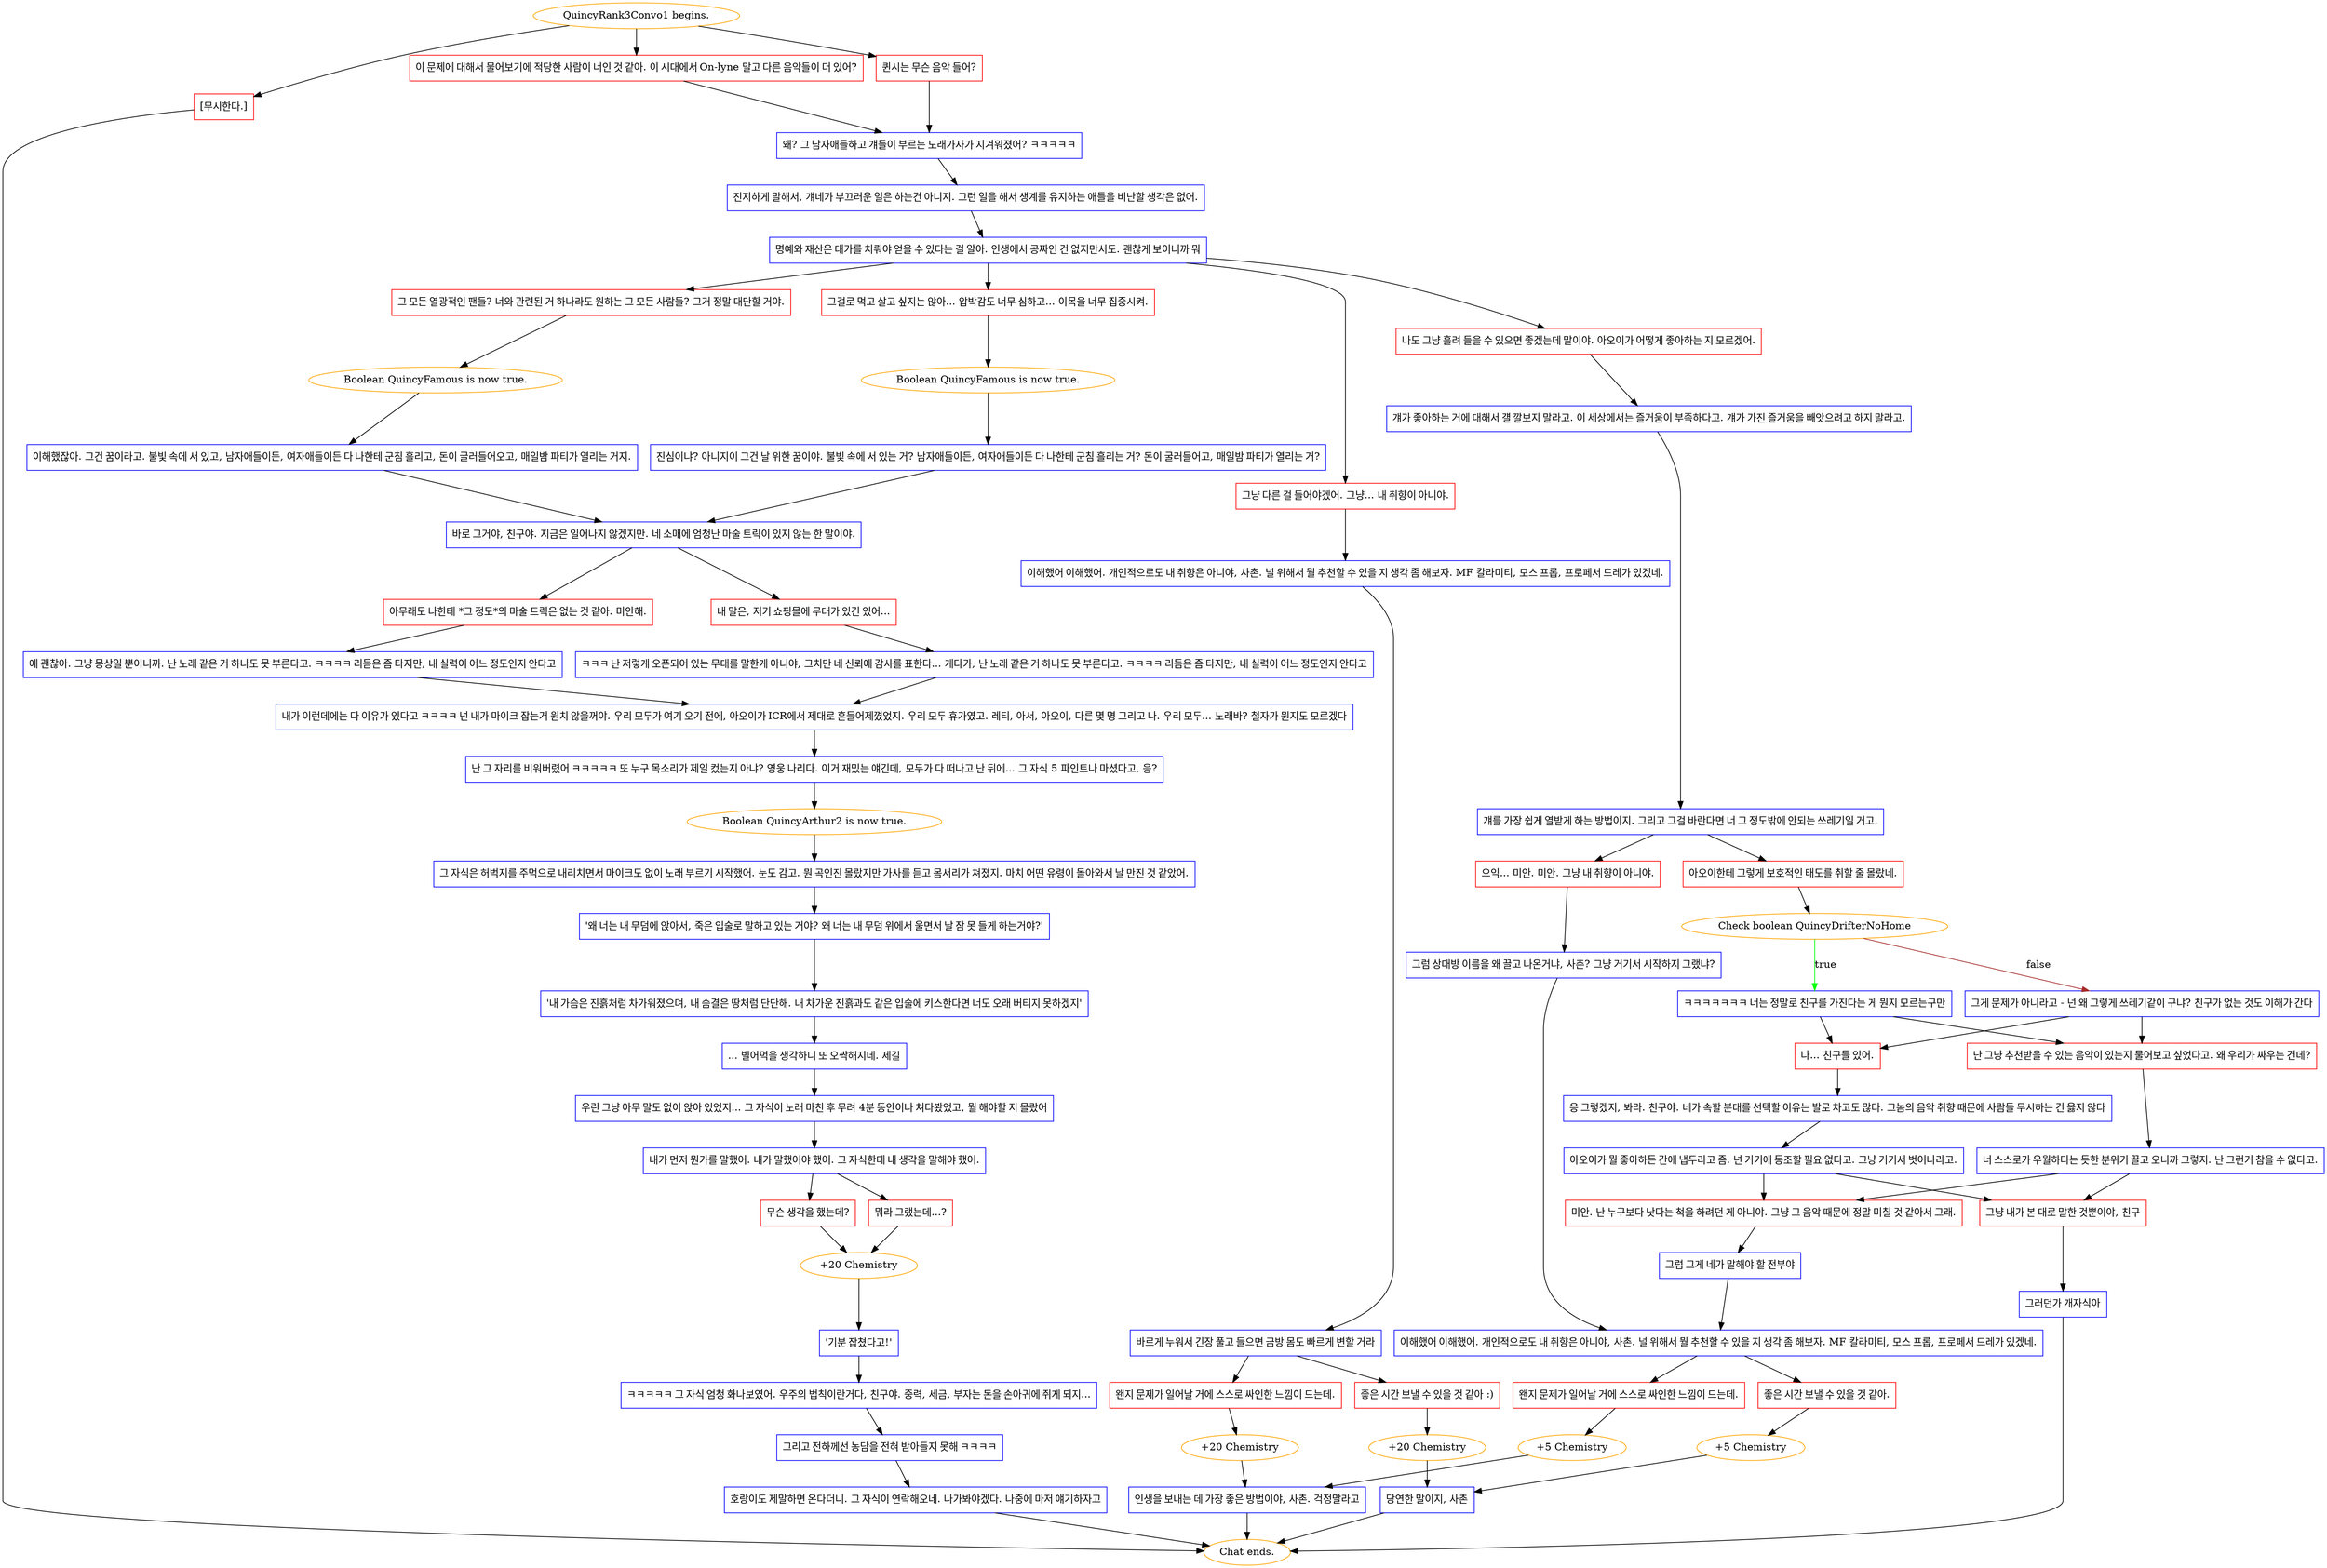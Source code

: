digraph {
	"QuincyRank3Convo1 begins." [color=orange];
		"QuincyRank3Convo1 begins." -> j1222239887;
		"QuincyRank3Convo1 begins." -> j2387439440;
		"QuincyRank3Convo1 begins." -> j3220779863;
	j1222239887 [label="이 문제에 대해서 물어보기에 적당한 사람이 너인 것 같아. 이 시대에서 On-lyne 말고 다른 음악들이 더 있어?",shape=box,color=red];
		j1222239887 -> j4117666356;
	j2387439440 [label="퀸시는 무슨 음악 들어?",shape=box,color=red];
		j2387439440 -> j4117666356;
	j3220779863 [label="[무시한다.]",shape=box,color=red];
		j3220779863 -> "Chat ends.";
	j4117666356 [label="왜? 그 남자애들하고 걔들이 부르는 노래가사가 지겨워졌어? ㅋㅋㅋㅋㅋ",shape=box,color=blue];
		j4117666356 -> j1790872114;
	"Chat ends." [color=orange];
	j1790872114 [label="진지하게 말해서, 걔네가 부끄러운 일은 하는건 아니지. 그런 일을 해서 생계를 유지하는 애들을 비난할 생각은 없어.",shape=box,color=blue];
		j1790872114 -> j2149640826;
	j2149640826 [label="명예와 재산은 대가를 치뤄야 얻을 수 있다는 걸 알아. 인생에서 공짜인 건 없지만서도. 괜찮게 보이니까 뭐",shape=box,color=blue];
		j2149640826 -> j1824797656;
		j2149640826 -> j1565963654;
		j2149640826 -> j191566518;
		j2149640826 -> j2705259773;
	j1824797656 [label="그냥 다른 걸 들어야겠어. 그냥... 내 취향이 아니야.",shape=box,color=red];
		j1824797656 -> j404218123;
	j1565963654 [label="그걸로 먹고 살고 싶지는 않아... 압박감도 너무 심하고... 이목을 너무 집중시켜.",shape=box,color=red];
		j1565963654 -> j4047600585;
	j191566518 [label="그 모든 열광적인 팬들? 너와 관련된 거 하나라도 원하는 그 모든 사람들? 그거 정말 대단할 거야.",shape=box,color=red];
		j191566518 -> j3694097198;
	j2705259773 [label="나도 그냥 흘려 들을 수 있으면 좋겠는데 말이야. 아오이가 어떻게 좋아하는 지 모르겠어.",shape=box,color=red];
		j2705259773 -> j3702846663;
	j404218123 [label="이해했어 이해했어. 개인적으로도 내 취향은 아니야, 사촌. 널 위해서 뭘 추천할 수 있을 지 생각 좀 해보자. MF 칼라미티, 모스 프롭, 프로페서 드레가 있겠네.",shape=box,color=blue];
		j404218123 -> j248490003;
	j4047600585 [label="Boolean QuincyFamous is now true.",color=orange];
		j4047600585 -> j1937236863;
	j3694097198 [label="Boolean QuincyFamous is now true.",color=orange];
		j3694097198 -> j1686243738;
	j3702846663 [label="걔가 좋아하는 거에 대해서 걜 깔보지 말라고. 이 세상에서는 즐거움이 부족하다고. 걔가 가진 즐거움을 빼앗으려고 하지 말라고.",shape=box,color=blue];
		j3702846663 -> j254008276;
	j248490003 [label="바르게 누워서 긴장 풀고 들으면 금방 몸도 빠르게 변할 거라",shape=box,color=blue];
		j248490003 -> j917458296;
		j248490003 -> j1529123426;
	j1937236863 [label="진심이냐? 아니지이 그건 날 위한 꿈이야. 불빛 속에 서 있는 거? 남자애들이든, 여자애들이든 다 나한테 군침 흘리는 거? 돈이 굴러들어고, 매일밤 파티가 열리는 거?",shape=box,color=blue];
		j1937236863 -> j1233003783;
	j1686243738 [label="이해했잖아. 그건 꿈이라고. 불빛 속에 서 있고, 남자애들이든, 여자애들이든 다 나한테 군침 흘리고, 돈이 굴러들어오고, 매일밤 파티가 열리는 거지.",shape=box,color=blue];
		j1686243738 -> j1233003783;
	j254008276 [label="걔를 가장 쉽게 열받게 하는 방법이지. 그리고 그걸 바란다면 너 그 정도밖에 안되는 쓰레기일 거고.",shape=box,color=blue];
		j254008276 -> j1345024771;
		j254008276 -> j3972904978;
	j917458296 [label="좋은 시간 보낼 수 있을 것 같아 :)",shape=box,color=red];
		j917458296 -> j592864859;
	j1529123426 [label="왠지 문제가 일어날 거에 스스로 싸인한 느낌이 드는데.",shape=box,color=red];
		j1529123426 -> j464994601;
	j1233003783 [label="바로 그거야, 친구야. 지금은 일어나지 않겠지만. 네 소매에 엄청난 마술 트릭이 있지 않는 한 말이야.",shape=box,color=blue];
		j1233003783 -> j4041938981;
		j1233003783 -> j2373803250;
	j1345024771 [label="으익... 미안. 미안. 그냥 내 취향이 아니야.",shape=box,color=red];
		j1345024771 -> j739830974;
	j3972904978 [label="아오이한테 그렇게 보호적인 태도를 취할 줄 몰랐네.",shape=box,color=red];
		j3972904978 -> j3113415140;
	j592864859 [label="+20 Chemistry",color=orange];
		j592864859 -> j2097821449;
	j464994601 [label="+20 Chemistry",color=orange];
		j464994601 -> j2872998744;
	j4041938981 [label="내 말은, 저기 쇼핑몰에 무대가 있긴 있어...",shape=box,color=red];
		j4041938981 -> j3294497732;
	j2373803250 [label="아무래도 나한테 *그 정도*의 마술 트릭은 없는 것 같아. 미안해.",shape=box,color=red];
		j2373803250 -> j1614879713;
	j739830974 [label="그럼 상대방 이름을 왜 끌고 나온거냐, 사촌? 그냥 거기서 시작하지 그랬냐?",shape=box,color=blue];
		j739830974 -> j1220019514;
	j3113415140 [label="Check boolean QuincyDrifterNoHome",color=orange];
		j3113415140 -> j2166447725 [label=true,color=green];
		j3113415140 -> j2689856119 [label=false,color=brown];
	j2097821449 [label="당연한 말이지, 사촌",shape=box,color=blue];
		j2097821449 -> "Chat ends.";
	j2872998744 [label="인생을 보내는 데 가장 좋은 방법이야, 사촌. 걱정말라고",shape=box,color=blue];
		j2872998744 -> "Chat ends.";
	j3294497732 [label="ㅋㅋㅋ 난 저렇게 오픈되어 있는 무대를 말한게 아니야, 그치만 네 신뢰에 감사를 표한다... 게다가, 난 노래 같은 거 하나도 못 부른다고. ㅋㅋㅋㅋ 리듬은 좀 타지만, 내 실력이 어느 정도인지 안다고",shape=box,color=blue];
		j3294497732 -> j2810543552;
	j1614879713 [label="에 괜찮아. 그냥 몽상일 뿐이니까. 난 노래 같은 거 하나도 못 부른다고. ㅋㅋㅋㅋ 리듬은 좀 타지만, 내 실력이 어느 정도인지 안다고",shape=box,color=blue];
		j1614879713 -> j2810543552;
	j1220019514 [label="이해했어 이해했어. 개인적으로도 내 취향은 아니야, 사촌. 널 위해서 뭘 추천할 수 있을 지 생각 좀 해보자. MF 칼라미티, 모스 프롭, 프로페서 드레가 있겠네.",shape=box,color=blue];
		j1220019514 -> j2270934413;
		j1220019514 -> j572410550;
	j2166447725 [label="ㅋㅋㅋㅋㅋㅋㅋ 너는 정말로 친구를 가진다는 게 뭔지 모르는구만",shape=box,color=blue];
		j2166447725 -> j3580958095;
		j2166447725 -> j1380411261;
	j2689856119 [label="그게 문제가 아니라고 - 넌 왜 그렇게 쓰레기같이 구냐? 친구가 없는 것도 이해가 간다",shape=box,color=blue];
		j2689856119 -> j3580958095;
		j2689856119 -> j1380411261;
	j2810543552 [label="내가 이런데에는 다 이유가 있다고 ㅋㅋㅋㅋ 넌 내가 마이크 잡는거 원치 않을꺼야. 우리 모두가 여기 오기 전에, 아오이가 ICR에서 제대로 흔들어제꼈었지. 우리 모두 휴가였고. 레티, 아서, 아오이, 다른 몇 명 그리고 나. 우리 모두... 노래바? 철자가 뭔지도 모르겠다",shape=box,color=blue];
		j2810543552 -> j291170539;
	j2270934413 [label="좋은 시간 보낼 수 있을 것 같아.",shape=box,color=red];
		j2270934413 -> j2520392585;
	j572410550 [label="왠지 문제가 일어날 거에 스스로 싸인한 느낌이 드는데.",shape=box,color=red];
		j572410550 -> j482938409;
	j3580958095 [label="나... 친구들 있어.",shape=box,color=red];
		j3580958095 -> j3651613034;
	j1380411261 [label="난 그냥 추천받을 수 있는 음악이 있는지 물어보고 싶었다고. 왜 우리가 싸우는 건데?",shape=box,color=red];
		j1380411261 -> j2220577532;
	j291170539 [label="난 그 자리를 비워버렸어 ㅋㅋㅋㅋㅋ 또 누구 목소리가 제일 컸는지 아냐? 영웅 나리다. 이거 재밌는 얘긴데, 모두가 다 떠나고 난 뒤에... 그 자식 5 파인트나 마셨다고, 응?",shape=box,color=blue];
		j291170539 -> j230408089;
	j2520392585 [label="+5 Chemistry",color=orange];
		j2520392585 -> j2097821449;
	j482938409 [label="+5 Chemistry",color=orange];
		j482938409 -> j2872998744;
	j3651613034 [label="응 그렇겠지, 봐라. 친구야. 네가 속할 분대를 선택할 이유는 발로 차고도 많다. 그놈의 음악 취향 때문에 사람들 무시하는 건 옳지 않다",shape=box,color=blue];
		j3651613034 -> j4015965109;
	j2220577532 [label="너 스스로가 우월하다는 듯한 분위기 끌고 오니까 그렇지. 난 그런거 참을 수 없다고.",shape=box,color=blue];
		j2220577532 -> j3184581054;
		j2220577532 -> j3601594371;
	j230408089 [label="Boolean QuincyArthur2 is now true.",color=orange];
		j230408089 -> j1134482850;
	j4015965109 [label="아오이가 뭘 좋아하든 간에 냅두라고 좀. 넌 거기에 동조할 필요 없다고. 그냥 거기서 벗어나라고.",shape=box,color=blue];
		j4015965109 -> j3184581054;
		j4015965109 -> j3601594371;
	j3184581054 [label="미안. 난 누구보다 낫다는 척을 하려던 게 아니야. 그냥 그 음악 때문에 정말 미칠 것 같아서 그래.",shape=box,color=red];
		j3184581054 -> j528431774;
	j3601594371 [label="그냥 내가 본 대로 말한 것뿐이야, 친구",shape=box,color=red];
		j3601594371 -> j2783510813;
	j1134482850 [label="그 자식은 허벅지를 주먹으로 내리치면서 마이크도 없이 노래 부르기 시작했어. 눈도 감고. 뭔 곡인진 몰랐지만 가사를 듣고 몸서리가 쳐졌지. 마치 어떤 유령이 돌아와서 날 만진 것 같았어.",shape=box,color=blue];
		j1134482850 -> j1680701141;
	j528431774 [label="그럼 그게 네가 말해야 할 전부야",shape=box,color=blue];
		j528431774 -> j1220019514;
	j2783510813 [label="그러던가 개자식아",shape=box,color=blue];
		j2783510813 -> "Chat ends.";
	j1680701141 [label="'왜 너는 내 무덤에 앉아서, 죽은 입술로 말하고 있는 거야? 왜 너는 내 무덤 위에서 울면서 날 잠 못 들게 하는거야?'",shape=box,color=blue];
		j1680701141 -> j1432884132;
	j1432884132 [label="'내 가슴은 진흙처럼 차가워졌으며, 내 숨결은 땅처럼 단단해. 내 차가운 진흙과도 같은 입술에 키스한다면 너도 오래 버티지 못하겠지'",shape=box,color=blue];
		j1432884132 -> j2376226234;
	j2376226234 [label="... 빌어먹을 생각하니 또 오싹해지네. 제길",shape=box,color=blue];
		j2376226234 -> j2380258644;
	j2380258644 [label="우린 그냥 아무 말도 없이 앉아 있었지... 그 자식이 노래 마친 후 무려 4분 동안이나 쳐다봤었고, 뭘 해야할 지 몰랐어",shape=box,color=blue];
		j2380258644 -> j4150247096;
	j4150247096 [label="내가 먼저 뭔가를 말했어. 내가 말했어야 했어. 그 자식한테 내 생각을 말해야 했어.",shape=box,color=blue];
		j4150247096 -> j1783851948;
		j4150247096 -> j2703066094;
	j1783851948 [label="뭐라 그랬는데...?",shape=box,color=red];
		j1783851948 -> j3035405070;
	j2703066094 [label="무슨 생각을 했는데?",shape=box,color=red];
		j2703066094 -> j3035405070;
	j3035405070 [label="+20 Chemistry",color=orange];
		j3035405070 -> j3110484972;
	j3110484972 [label="'기분 잡쳤다고!'",shape=box,color=blue];
		j3110484972 -> j2542895871;
	j2542895871 [label="ㅋㅋㅋㅋㅋ 그 자식 엄청 화나보였어. 우주의 법칙이란거다, 친구야. 중력, 세금, 부자는 돈을 손아귀에 쥐게 되지...",shape=box,color=blue];
		j2542895871 -> j441181871;
	j441181871 [label="그리고 전하께선 농담을 전혀 받아들지 못해 ㅋㅋㅋㅋ",shape=box,color=blue];
		j441181871 -> j1845654801;
	j1845654801 [label="호랑이도 제말하면 온다더니. 그 자식이 연락해오네. 나가봐야겠다. 나중에 마저 얘기하자고",shape=box,color=blue];
		j1845654801 -> "Chat ends.";
}